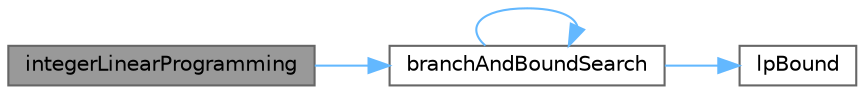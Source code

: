 digraph "integerLinearProgramming"
{
 // LATEX_PDF_SIZE
  bgcolor="transparent";
  edge [fontname=Helvetica,fontsize=10,labelfontname=Helvetica,labelfontsize=10];
  node [fontname=Helvetica,fontsize=10,shape=box,height=0.2,width=0.4];
  rankdir="LR";
  Node1 [id="Node000001",label="integerLinearProgramming",height=0.2,width=0.4,color="gray40", fillcolor="grey60", style="filled", fontcolor="black",tooltip="Solves 0/1 knapsack via branch-and-bound (ILP approach)."];
  Node1 -> Node2 [id="edge1_Node000001_Node000002",color="steelblue1",style="solid",tooltip=" "];
  Node2 [id="Node000002",label="branchAndBoundSearch",height=0.2,width=0.4,color="grey40", fillcolor="white", style="filled",URL="$algorithms_8cpp.html#a7ac01eab15213e13dcc7eb39e3484cdf",tooltip="Branch-and-bound search with profit/weight optimization."];
  Node2 -> Node2 [id="edge2_Node000002_Node000002",color="steelblue1",style="solid",tooltip=" "];
  Node2 -> Node3 [id="edge3_Node000002_Node000003",color="steelblue1",style="solid",tooltip=" "];
  Node3 [id="Node000003",label="lpBound",height=0.2,width=0.4,color="grey40", fillcolor="white", style="filled",URL="$algorithms_8cpp.html#a4acdc1fec2e9636ae1bcc52b2e95f5b1",tooltip="Computes upper bound via fractional knapsack relaxation."];
}
